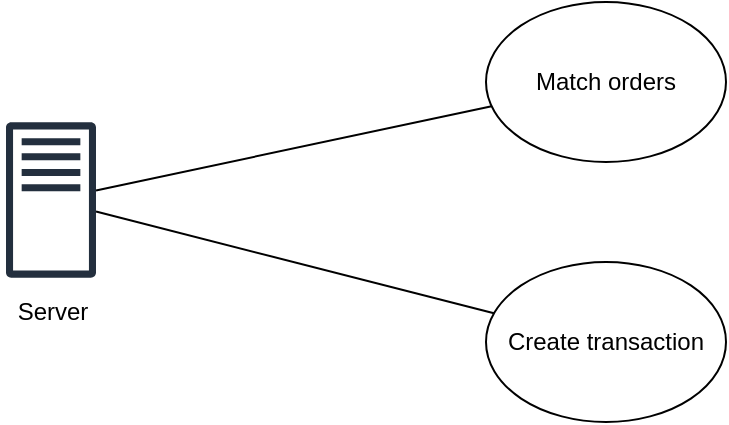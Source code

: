 <mxfile version="13.7.1" type="device"><diagram id="Ip_Rck0ZxcLwANo6n0JG" name="Page-1"><mxGraphModel dx="780" dy="1144" grid="1" gridSize="10" guides="1" tooltips="1" connect="1" arrows="1" fold="1" page="1" pageScale="1" pageWidth="1100" pageHeight="850" math="0" shadow="0"><root><mxCell id="0"/><mxCell id="1" parent="0"/><mxCell id="_TKGe6brdp5JclFxdA00-2" value="" style="outlineConnect=0;fontColor=#232F3E;gradientColor=none;fillColor=#232F3E;strokeColor=none;dashed=0;verticalLabelPosition=bottom;verticalAlign=top;align=center;html=1;fontSize=12;fontStyle=0;aspect=fixed;pointerEvents=1;shape=mxgraph.aws4.traditional_server;" vertex="1" parent="1"><mxGeometry x="160" y="260" width="45" height="78" as="geometry"/></mxCell><mxCell id="_TKGe6brdp5JclFxdA00-3" value="Server" style="text;html=1;align=center;verticalAlign=middle;resizable=0;points=[];autosize=1;" vertex="1" parent="1"><mxGeometry x="157.5" y="345" width="50" height="20" as="geometry"/></mxCell><mxCell id="_TKGe6brdp5JclFxdA00-4" value="Match orders" style="ellipse;whiteSpace=wrap;html=1;" vertex="1" parent="1"><mxGeometry x="400" y="200" width="120" height="80" as="geometry"/></mxCell><mxCell id="_TKGe6brdp5JclFxdA00-5" value="Create transaction" style="ellipse;whiteSpace=wrap;html=1;" vertex="1" parent="1"><mxGeometry x="400" y="330" width="120" height="80" as="geometry"/></mxCell><mxCell id="_TKGe6brdp5JclFxdA00-7" value="" style="endArrow=none;html=1;" edge="1" parent="1" source="_TKGe6brdp5JclFxdA00-2" target="_TKGe6brdp5JclFxdA00-5"><mxGeometry width="50" height="50" relative="1" as="geometry"><mxPoint x="370" y="610" as="sourcePoint"/><mxPoint x="420" y="560" as="targetPoint"/></mxGeometry></mxCell><mxCell id="_TKGe6brdp5JclFxdA00-8" value="" style="endArrow=none;html=1;" edge="1" parent="1" source="_TKGe6brdp5JclFxdA00-2" target="_TKGe6brdp5JclFxdA00-4"><mxGeometry width="50" height="50" relative="1" as="geometry"><mxPoint x="370" y="610" as="sourcePoint"/><mxPoint x="420" y="560" as="targetPoint"/></mxGeometry></mxCell></root></mxGraphModel></diagram></mxfile>